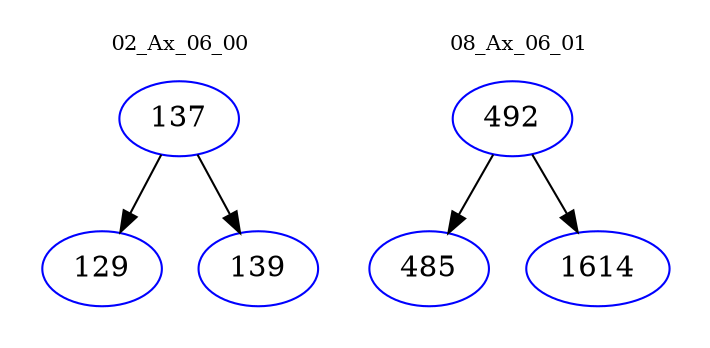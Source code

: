 digraph{
subgraph cluster_0 {
color = white
label = "02_Ax_06_00";
fontsize=10;
T0_137 [label="137", color="blue"]
T0_137 -> T0_129 [color="black"]
T0_129 [label="129", color="blue"]
T0_137 -> T0_139 [color="black"]
T0_139 [label="139", color="blue"]
}
subgraph cluster_1 {
color = white
label = "08_Ax_06_01";
fontsize=10;
T1_492 [label="492", color="blue"]
T1_492 -> T1_485 [color="black"]
T1_485 [label="485", color="blue"]
T1_492 -> T1_1614 [color="black"]
T1_1614 [label="1614", color="blue"]
}
}
